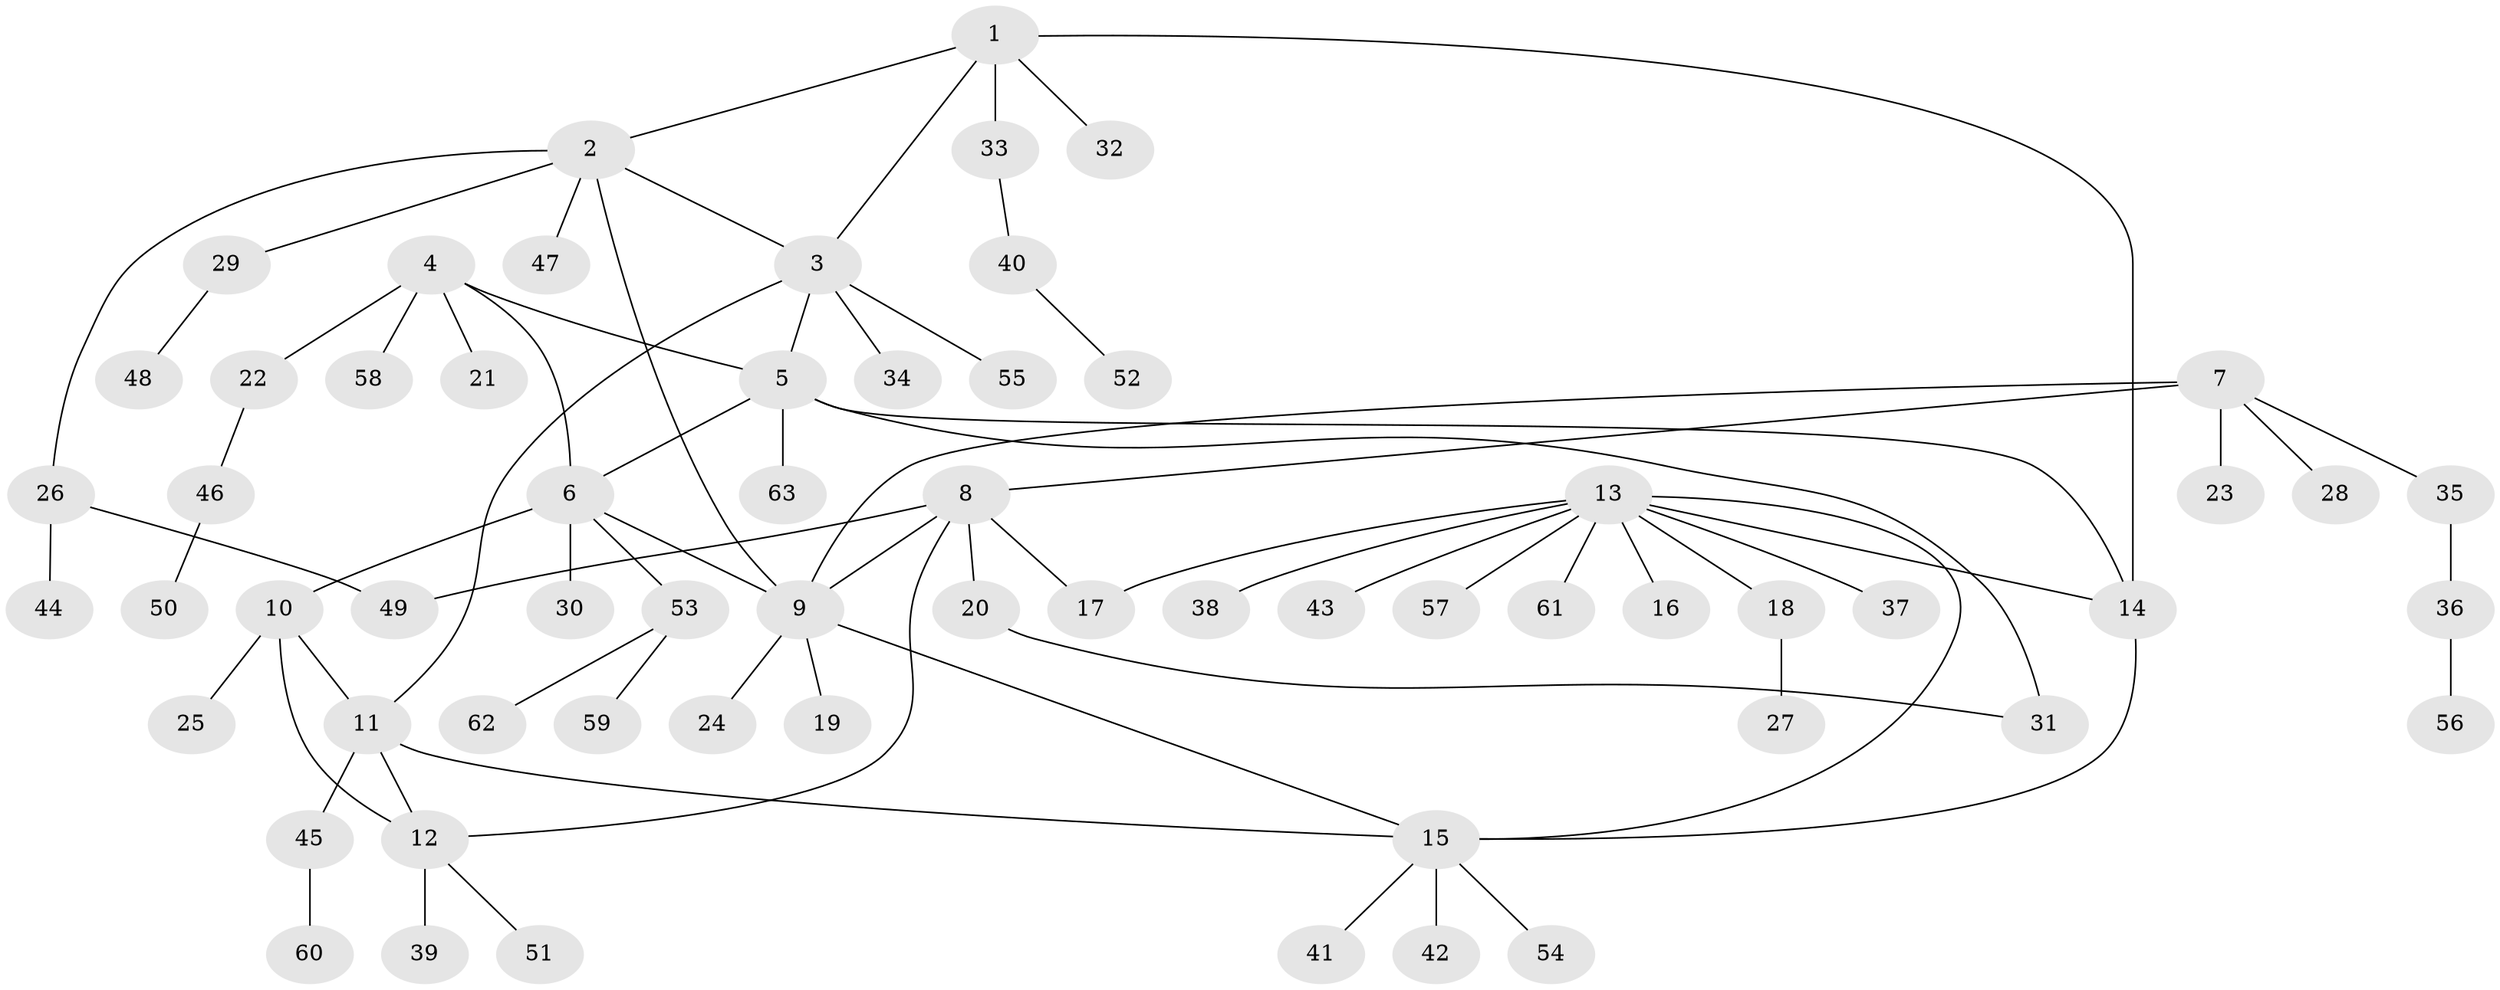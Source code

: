 // Generated by graph-tools (version 1.1) at 2025/26/03/09/25 03:26:41]
// undirected, 63 vertices, 76 edges
graph export_dot {
graph [start="1"]
  node [color=gray90,style=filled];
  1;
  2;
  3;
  4;
  5;
  6;
  7;
  8;
  9;
  10;
  11;
  12;
  13;
  14;
  15;
  16;
  17;
  18;
  19;
  20;
  21;
  22;
  23;
  24;
  25;
  26;
  27;
  28;
  29;
  30;
  31;
  32;
  33;
  34;
  35;
  36;
  37;
  38;
  39;
  40;
  41;
  42;
  43;
  44;
  45;
  46;
  47;
  48;
  49;
  50;
  51;
  52;
  53;
  54;
  55;
  56;
  57;
  58;
  59;
  60;
  61;
  62;
  63;
  1 -- 2;
  1 -- 3;
  1 -- 14;
  1 -- 32;
  1 -- 33;
  2 -- 3;
  2 -- 9;
  2 -- 26;
  2 -- 29;
  2 -- 47;
  3 -- 5;
  3 -- 11;
  3 -- 34;
  3 -- 55;
  4 -- 5;
  4 -- 6;
  4 -- 21;
  4 -- 22;
  4 -- 58;
  5 -- 6;
  5 -- 14;
  5 -- 31;
  5 -- 63;
  6 -- 9;
  6 -- 10;
  6 -- 30;
  6 -- 53;
  7 -- 8;
  7 -- 9;
  7 -- 23;
  7 -- 28;
  7 -- 35;
  8 -- 9;
  8 -- 12;
  8 -- 17;
  8 -- 20;
  8 -- 49;
  9 -- 15;
  9 -- 19;
  9 -- 24;
  10 -- 11;
  10 -- 12;
  10 -- 25;
  11 -- 12;
  11 -- 15;
  11 -- 45;
  12 -- 39;
  12 -- 51;
  13 -- 14;
  13 -- 15;
  13 -- 16;
  13 -- 17;
  13 -- 18;
  13 -- 37;
  13 -- 38;
  13 -- 43;
  13 -- 57;
  13 -- 61;
  14 -- 15;
  15 -- 41;
  15 -- 42;
  15 -- 54;
  18 -- 27;
  20 -- 31;
  22 -- 46;
  26 -- 44;
  26 -- 49;
  29 -- 48;
  33 -- 40;
  35 -- 36;
  36 -- 56;
  40 -- 52;
  45 -- 60;
  46 -- 50;
  53 -- 59;
  53 -- 62;
}
